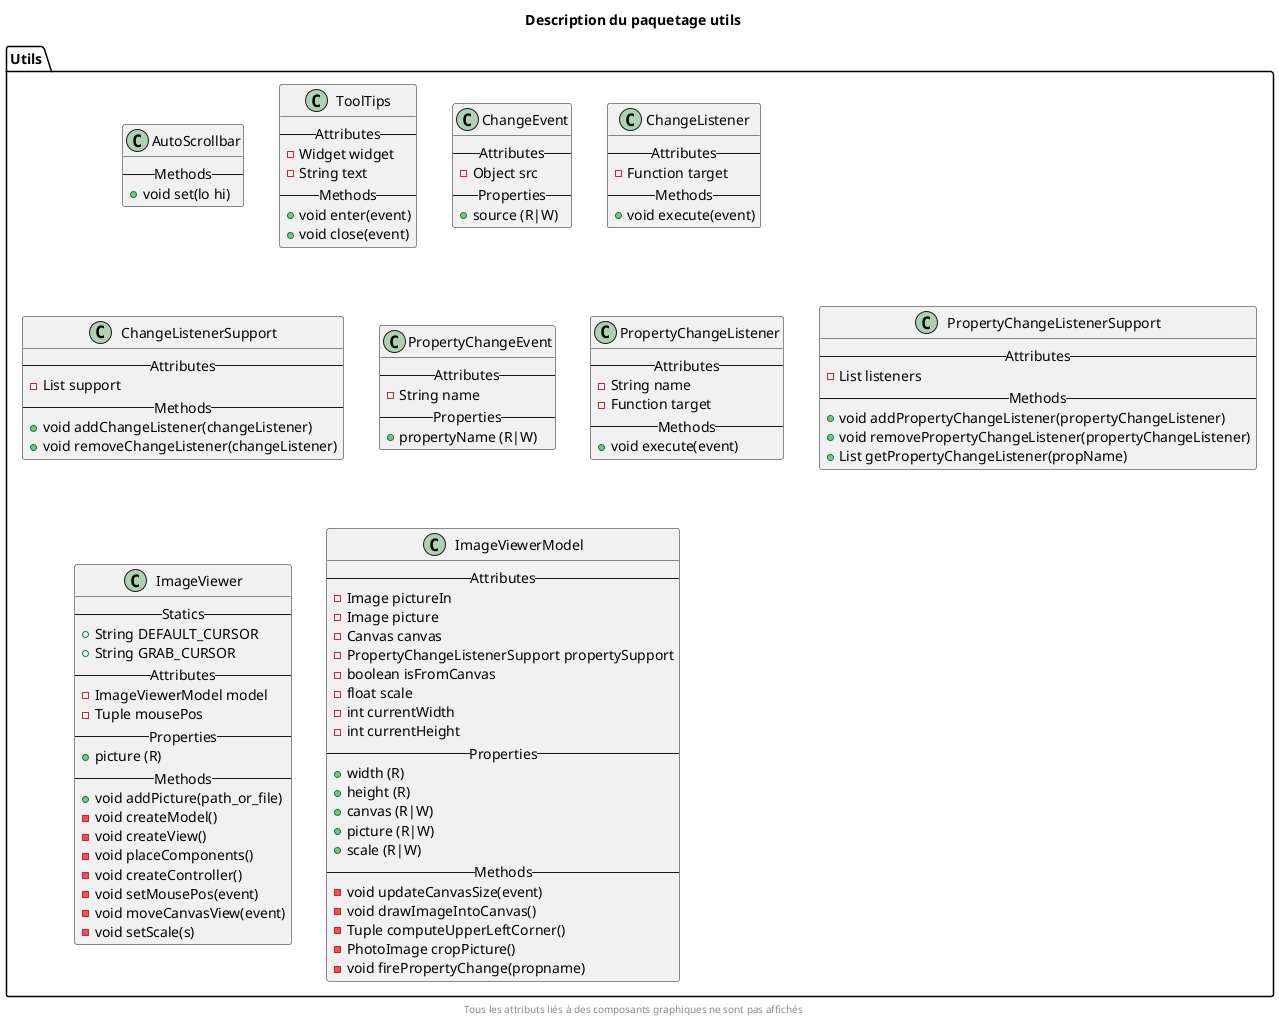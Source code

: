 @startuml

package Utils {
    class AutoScrollbar {
        -- Methods --
        + void set(lo hi)
    }

    class ToolTips {
        -- Attributes --
        - Widget widget
        - String text
        -- Methods --
        + void enter(event)
        + void close(event)
    }

    class ChangeEvent {
        -- Attributes --
        - Object src
        -- Properties --
        + source (R|W)
    }

    class ChangeListener {
        -- Attributes --
        - Function target
        -- Methods --
        + void execute(event)
    }

    class ChangeListenerSupport {
        -- Attributes --
        - List support
        -- Methods --
        + void addChangeListener(changeListener)
        + void removeChangeListener(changeListener)
    }

    class PropertyChangeEvent {
        -- Attributes --
        - String name
        -- Properties --
        + propertyName (R|W)
    }

    class PropertyChangeListener {
        -- Attributes --
        - String name
        - Function target
        -- Methods --
        + void execute(event)
    }

    class PropertyChangeListenerSupport {
        -- Attributes --
        - List listeners
        -- Methods --
        + void addPropertyChangeListener(propertyChangeListener)
        + void removePropertyChangeListener(propertyChangeListener)
        + List getPropertyChangeListener(propName)
    }

    class ImageViewer {
        -- Statics --
        + String DEFAULT_CURSOR
        + String GRAB_CURSOR
        -- Attributes --
        - ImageViewerModel model
        - Tuple mousePos
        -- Properties --
        + picture (R)
        -- Methods --
        + void addPicture(path_or_file)
        - void createModel()
        - void createView()
        - void placeComponents()
        - void createController()
        - void setMousePos(event)
        - void moveCanvasView(event)
        - void setScale(s)
    }

    class ImageViewerModel {
        -- Attributes --
        - Image pictureIn
        - Image picture
        - Canvas canvas
        - PropertyChangeListenerSupport propertySupport
        - boolean isFromCanvas
        - float scale
        - int currentWidth
        - int currentHeight
        -- Properties --
        + width (R)
        + height (R)
        + canvas (R|W)
        + picture (R|W)
        + scale (R|W)
        -- Methods --
        - void updateCanvasSize(event)
        - void drawImageIntoCanvas()
        - Tuple computeUpperLeftCorner()
        - PhotoImage cropPicture()
        - void firePropertyChange(propname)
    }
}
center footer Tous les attributs liés à des composants graphiques ne sont pas affichés
title Description du paquetage utils

@enduml